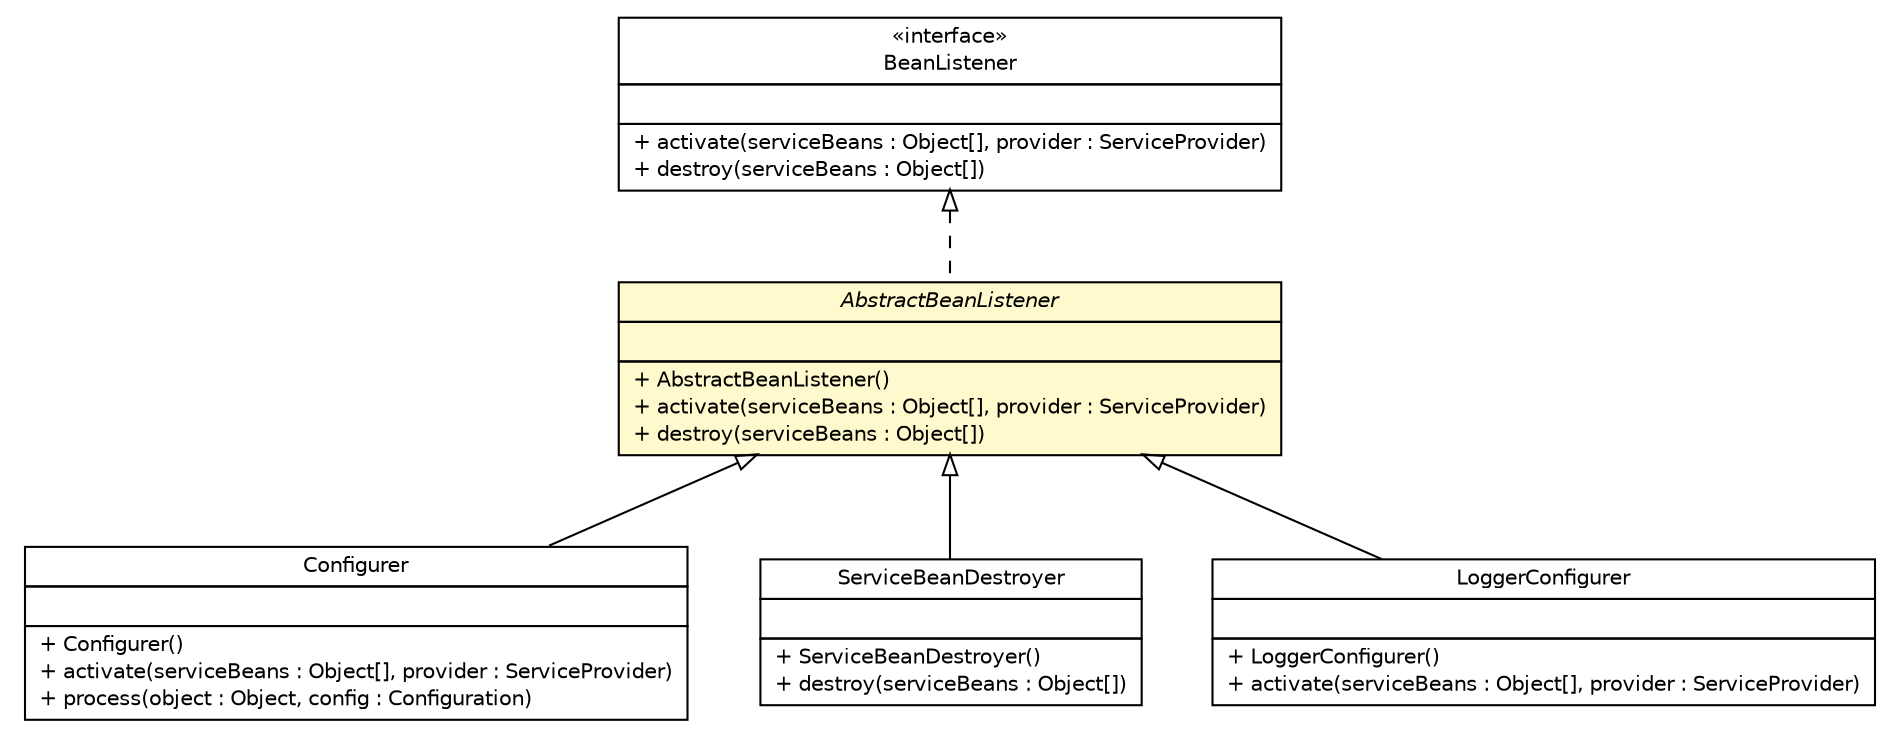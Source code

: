 #!/usr/local/bin/dot
#
# Class diagram 
# Generated by UMLGraph version R5_6 (http://www.umlgraph.org/)
#

digraph G {
	edge [fontname="Helvetica",fontsize=10,labelfontname="Helvetica",labelfontsize=10];
	node [fontname="Helvetica",fontsize=10,shape=plaintext];
	nodesep=0.25;
	ranksep=0.5;
	// sorcer.config.Configurer
	c52341 [label=<<table title="sorcer.config.Configurer" border="0" cellborder="1" cellspacing="0" cellpadding="2" port="p" href="./Configurer.html">
		<tr><td><table border="0" cellspacing="0" cellpadding="1">
<tr><td align="center" balign="center"> Configurer </td></tr>
		</table></td></tr>
		<tr><td><table border="0" cellspacing="0" cellpadding="1">
<tr><td align="left" balign="left">  </td></tr>
		</table></td></tr>
		<tr><td><table border="0" cellspacing="0" cellpadding="1">
<tr><td align="left" balign="left"> + Configurer() </td></tr>
<tr><td align="left" balign="left"> + activate(serviceBeans : Object[], provider : ServiceProvider) </td></tr>
<tr><td align="left" balign="left"> + process(object : Object, config : Configuration) </td></tr>
		</table></td></tr>
		</table>>, URL="./Configurer.html", fontname="Helvetica", fontcolor="black", fontsize=10.0];
	// sorcer.config.ServiceBeanDestroyer
	c52342 [label=<<table title="sorcer.config.ServiceBeanDestroyer" border="0" cellborder="1" cellspacing="0" cellpadding="2" port="p" href="./ServiceBeanDestroyer.html">
		<tr><td><table border="0" cellspacing="0" cellpadding="1">
<tr><td align="center" balign="center"> ServiceBeanDestroyer </td></tr>
		</table></td></tr>
		<tr><td><table border="0" cellspacing="0" cellpadding="1">
<tr><td align="left" balign="left">  </td></tr>
		</table></td></tr>
		<tr><td><table border="0" cellspacing="0" cellpadding="1">
<tr><td align="left" balign="left"> + ServiceBeanDestroyer() </td></tr>
<tr><td align="left" balign="left"> + destroy(serviceBeans : Object[]) </td></tr>
		</table></td></tr>
		</table>>, URL="./ServiceBeanDestroyer.html", fontname="Helvetica", fontcolor="black", fontsize=10.0];
	// sorcer.config.AbstractBeanListener
	c52343 [label=<<table title="sorcer.config.AbstractBeanListener" border="0" cellborder="1" cellspacing="0" cellpadding="2" port="p" bgcolor="lemonChiffon" href="./AbstractBeanListener.html">
		<tr><td><table border="0" cellspacing="0" cellpadding="1">
<tr><td align="center" balign="center"><font face="Helvetica-Oblique"> AbstractBeanListener </font></td></tr>
		</table></td></tr>
		<tr><td><table border="0" cellspacing="0" cellpadding="1">
<tr><td align="left" balign="left">  </td></tr>
		</table></td></tr>
		<tr><td><table border="0" cellspacing="0" cellpadding="1">
<tr><td align="left" balign="left"> + AbstractBeanListener() </td></tr>
<tr><td align="left" balign="left"> + activate(serviceBeans : Object[], provider : ServiceProvider) </td></tr>
<tr><td align="left" balign="left"> + destroy(serviceBeans : Object[]) </td></tr>
		</table></td></tr>
		</table>>, URL="./AbstractBeanListener.html", fontname="Helvetica", fontcolor="black", fontsize=10.0];
	// sorcer.config.BeanListener
	c52344 [label=<<table title="sorcer.config.BeanListener" border="0" cellborder="1" cellspacing="0" cellpadding="2" port="p" href="./BeanListener.html">
		<tr><td><table border="0" cellspacing="0" cellpadding="1">
<tr><td align="center" balign="center"> &#171;interface&#187; </td></tr>
<tr><td align="center" balign="center"> BeanListener </td></tr>
		</table></td></tr>
		<tr><td><table border="0" cellspacing="0" cellpadding="1">
<tr><td align="left" balign="left">  </td></tr>
		</table></td></tr>
		<tr><td><table border="0" cellspacing="0" cellpadding="1">
<tr><td align="left" balign="left"> + activate(serviceBeans : Object[], provider : ServiceProvider) </td></tr>
<tr><td align="left" balign="left"> + destroy(serviceBeans : Object[]) </td></tr>
		</table></td></tr>
		</table>>, URL="./BeanListener.html", fontname="Helvetica", fontcolor="black", fontsize=10.0];
	// sorcer.config.LoggerConfigurer
	c52345 [label=<<table title="sorcer.config.LoggerConfigurer" border="0" cellborder="1" cellspacing="0" cellpadding="2" port="p" href="./LoggerConfigurer.html">
		<tr><td><table border="0" cellspacing="0" cellpadding="1">
<tr><td align="center" balign="center"> LoggerConfigurer </td></tr>
		</table></td></tr>
		<tr><td><table border="0" cellspacing="0" cellpadding="1">
<tr><td align="left" balign="left">  </td></tr>
		</table></td></tr>
		<tr><td><table border="0" cellspacing="0" cellpadding="1">
<tr><td align="left" balign="left"> + LoggerConfigurer() </td></tr>
<tr><td align="left" balign="left"> + activate(serviceBeans : Object[], provider : ServiceProvider) </td></tr>
		</table></td></tr>
		</table>>, URL="./LoggerConfigurer.html", fontname="Helvetica", fontcolor="black", fontsize=10.0];
	//sorcer.config.Configurer extends sorcer.config.AbstractBeanListener
	c52343:p -> c52341:p [dir=back,arrowtail=empty];
	//sorcer.config.ServiceBeanDestroyer extends sorcer.config.AbstractBeanListener
	c52343:p -> c52342:p [dir=back,arrowtail=empty];
	//sorcer.config.AbstractBeanListener implements sorcer.config.BeanListener
	c52344:p -> c52343:p [dir=back,arrowtail=empty,style=dashed];
	//sorcer.config.LoggerConfigurer extends sorcer.config.AbstractBeanListener
	c52343:p -> c52345:p [dir=back,arrowtail=empty];
}

